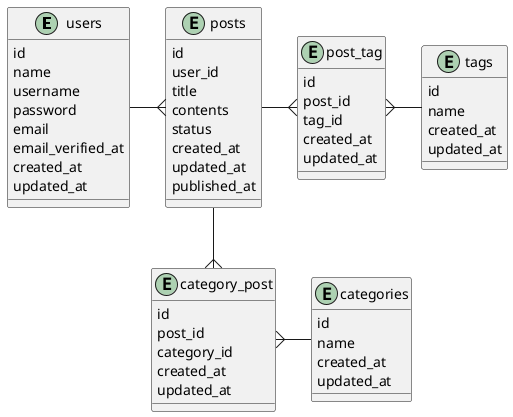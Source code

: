 @startuml entity_relationship_diagram

entity users {
    id
    name
    username
    password
    email
    email_verified_at
    created_at
    updated_at
}

entity posts {
    id
    user_id
    title
    contents
    status
    created_at
    updated_at
    published_at
}

users -{ posts

entity post_tag {
    id
    post_id
    tag_id
    created_at
    updated_at
}

posts -{ post_tag

entity tags {
    id
    name
    created_at
    updated_at
}

tags -left{ post_tag

entity category_post {
    id
    post_id
    category_id
    created_at
    updated_at
}

posts -down-{ category_post

entity categories {
    id
    name
    created_at
    updated_at
}

categories -left{ category_post

@enduml